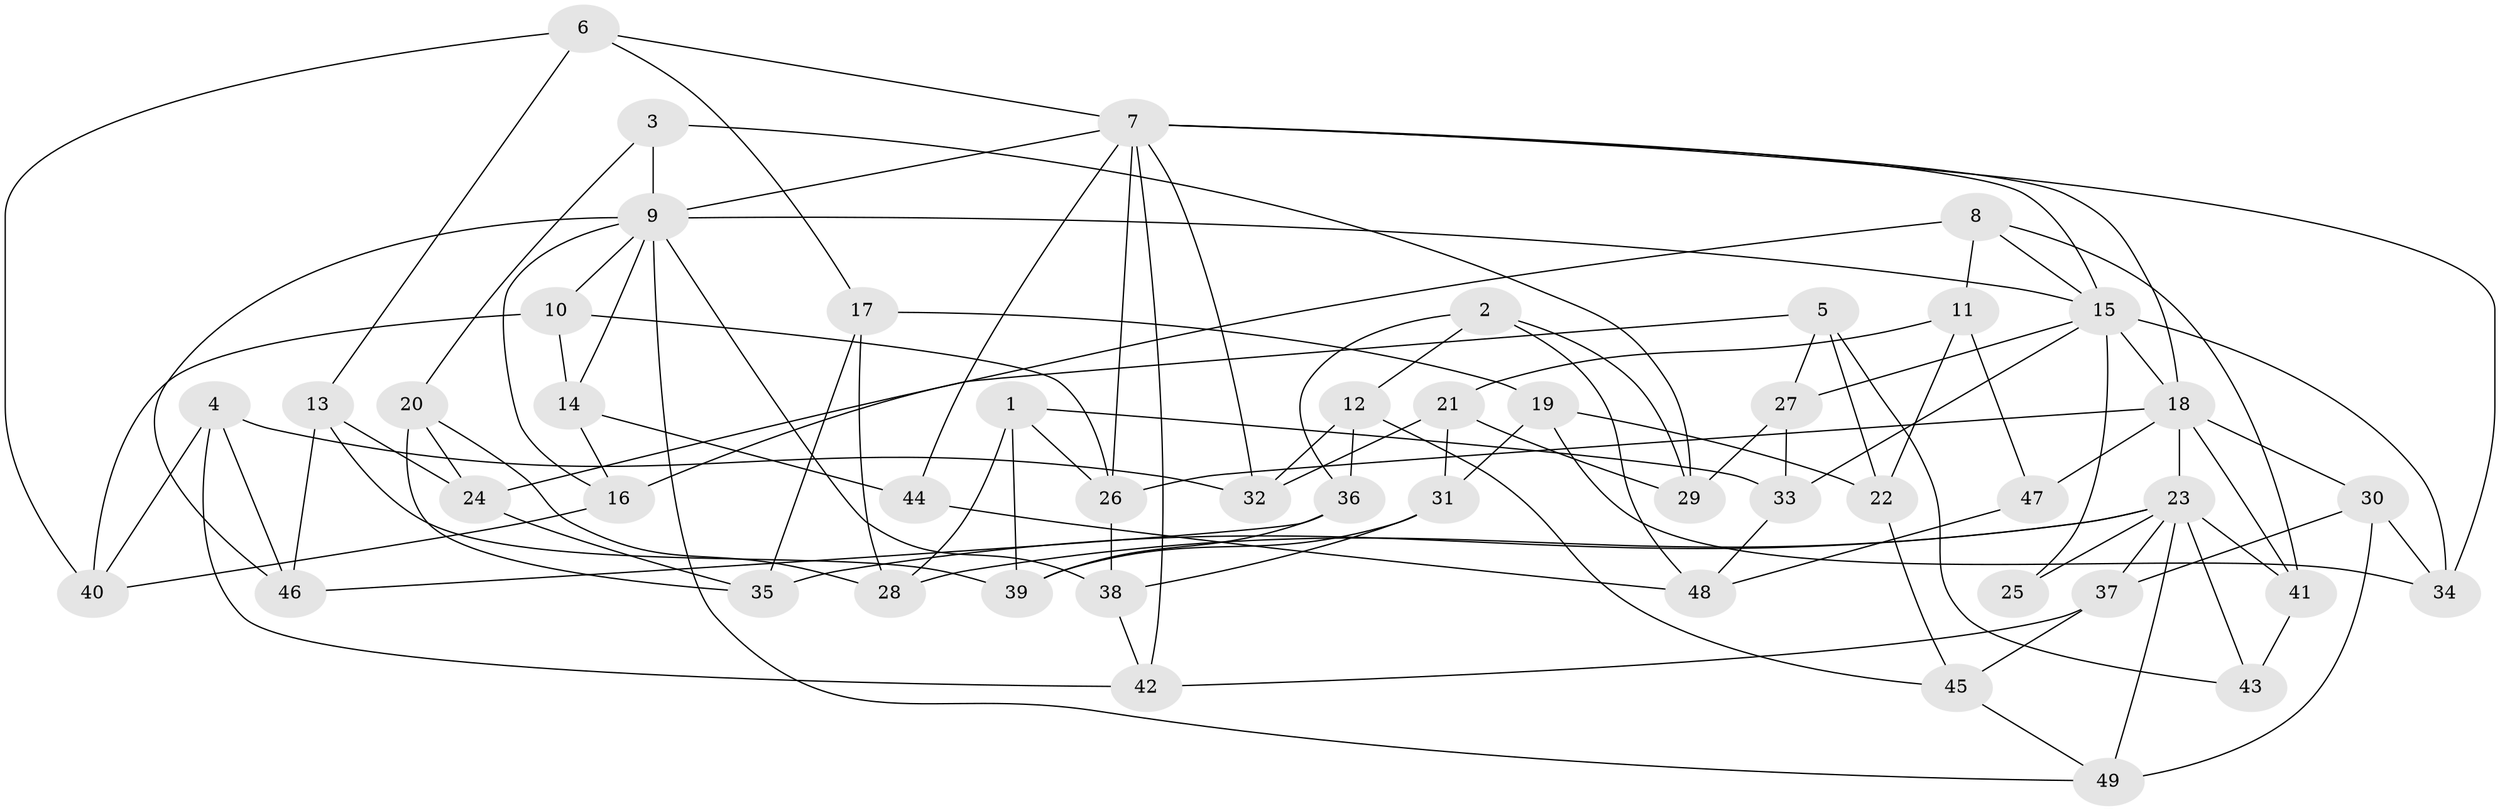 // original degree distribution, {4: 1.0}
// Generated by graph-tools (version 1.1) at 2025/54/03/04/25 22:54:01]
// undirected, 49 vertices, 106 edges
graph export_dot {
  node [color=gray90,style=filled];
  1;
  2;
  3;
  4;
  5;
  6;
  7;
  8;
  9;
  10;
  11;
  12;
  13;
  14;
  15;
  16;
  17;
  18;
  19;
  20;
  21;
  22;
  23;
  24;
  25;
  26;
  27;
  28;
  29;
  30;
  31;
  32;
  33;
  34;
  35;
  36;
  37;
  38;
  39;
  40;
  41;
  42;
  43;
  44;
  45;
  46;
  47;
  48;
  49;
  1 -- 26 [weight=1.0];
  1 -- 28 [weight=1.0];
  1 -- 33 [weight=1.0];
  1 -- 39 [weight=1.0];
  2 -- 12 [weight=1.0];
  2 -- 29 [weight=1.0];
  2 -- 36 [weight=1.0];
  2 -- 48 [weight=1.0];
  3 -- 9 [weight=2.0];
  3 -- 20 [weight=1.0];
  3 -- 29 [weight=1.0];
  4 -- 32 [weight=1.0];
  4 -- 40 [weight=1.0];
  4 -- 42 [weight=1.0];
  4 -- 46 [weight=1.0];
  5 -- 16 [weight=1.0];
  5 -- 22 [weight=1.0];
  5 -- 27 [weight=1.0];
  5 -- 43 [weight=1.0];
  6 -- 7 [weight=1.0];
  6 -- 13 [weight=1.0];
  6 -- 17 [weight=1.0];
  6 -- 40 [weight=1.0];
  7 -- 9 [weight=1.0];
  7 -- 15 [weight=1.0];
  7 -- 18 [weight=1.0];
  7 -- 26 [weight=1.0];
  7 -- 32 [weight=1.0];
  7 -- 34 [weight=1.0];
  7 -- 42 [weight=1.0];
  7 -- 44 [weight=2.0];
  8 -- 11 [weight=1.0];
  8 -- 15 [weight=1.0];
  8 -- 24 [weight=1.0];
  8 -- 41 [weight=1.0];
  9 -- 10 [weight=1.0];
  9 -- 14 [weight=1.0];
  9 -- 15 [weight=1.0];
  9 -- 16 [weight=1.0];
  9 -- 38 [weight=1.0];
  9 -- 46 [weight=1.0];
  9 -- 49 [weight=1.0];
  10 -- 14 [weight=1.0];
  10 -- 26 [weight=1.0];
  10 -- 40 [weight=1.0];
  11 -- 21 [weight=1.0];
  11 -- 22 [weight=1.0];
  11 -- 47 [weight=1.0];
  12 -- 32 [weight=1.0];
  12 -- 36 [weight=1.0];
  12 -- 45 [weight=1.0];
  13 -- 24 [weight=1.0];
  13 -- 39 [weight=1.0];
  13 -- 46 [weight=1.0];
  14 -- 16 [weight=1.0];
  14 -- 44 [weight=1.0];
  15 -- 18 [weight=2.0];
  15 -- 25 [weight=2.0];
  15 -- 27 [weight=1.0];
  15 -- 33 [weight=1.0];
  15 -- 34 [weight=1.0];
  16 -- 40 [weight=1.0];
  17 -- 19 [weight=1.0];
  17 -- 28 [weight=1.0];
  17 -- 35 [weight=1.0];
  18 -- 23 [weight=1.0];
  18 -- 26 [weight=2.0];
  18 -- 30 [weight=1.0];
  18 -- 41 [weight=1.0];
  18 -- 47 [weight=2.0];
  19 -- 22 [weight=1.0];
  19 -- 31 [weight=1.0];
  19 -- 34 [weight=1.0];
  20 -- 24 [weight=1.0];
  20 -- 28 [weight=1.0];
  20 -- 35 [weight=1.0];
  21 -- 29 [weight=1.0];
  21 -- 31 [weight=1.0];
  21 -- 32 [weight=1.0];
  22 -- 45 [weight=1.0];
  23 -- 25 [weight=2.0];
  23 -- 28 [weight=1.0];
  23 -- 35 [weight=1.0];
  23 -- 37 [weight=1.0];
  23 -- 41 [weight=1.0];
  23 -- 43 [weight=2.0];
  23 -- 49 [weight=1.0];
  24 -- 35 [weight=1.0];
  26 -- 38 [weight=1.0];
  27 -- 29 [weight=1.0];
  27 -- 33 [weight=1.0];
  30 -- 34 [weight=1.0];
  30 -- 37 [weight=1.0];
  30 -- 49 [weight=1.0];
  31 -- 38 [weight=1.0];
  31 -- 39 [weight=1.0];
  33 -- 48 [weight=1.0];
  36 -- 39 [weight=1.0];
  36 -- 46 [weight=1.0];
  37 -- 42 [weight=1.0];
  37 -- 45 [weight=1.0];
  38 -- 42 [weight=1.0];
  41 -- 43 [weight=1.0];
  44 -- 48 [weight=1.0];
  45 -- 49 [weight=1.0];
  47 -- 48 [weight=1.0];
}
